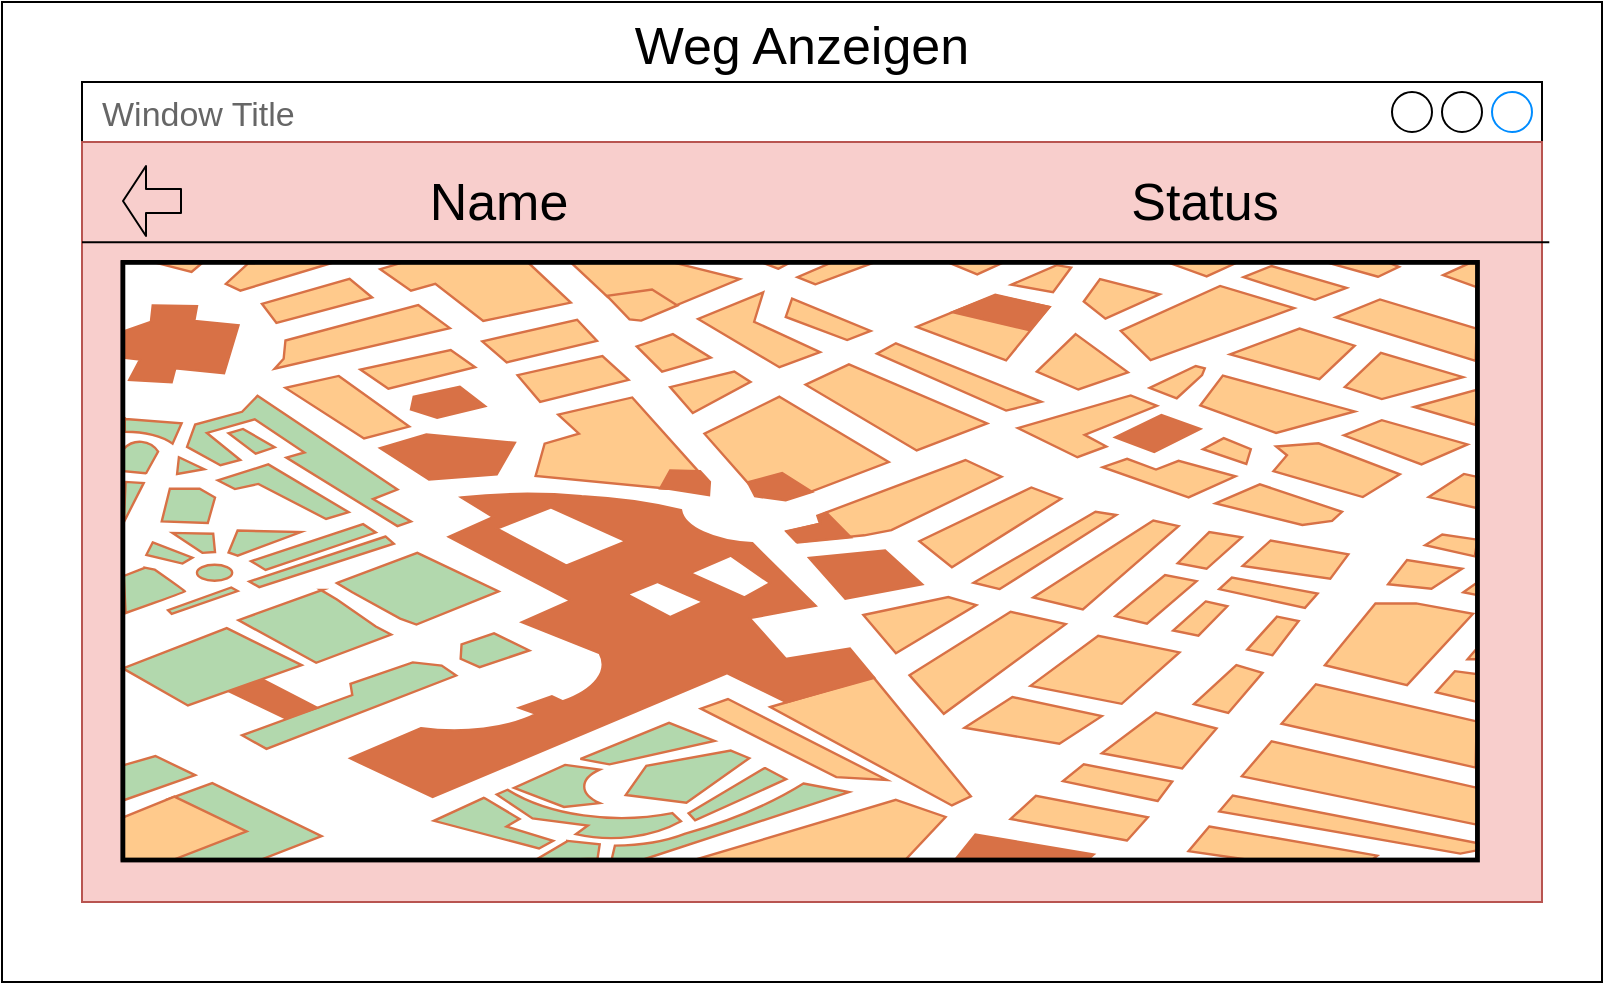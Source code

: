 <mxfile version="12.4.2" type="device" pages="1"><diagram id="fyl7f--0lKQERdKWTB61" name="Page-1"><mxGraphModel dx="989" dy="730" grid="1" gridSize="10" guides="1" tooltips="1" connect="1" arrows="1" fold="1" page="1" pageScale="1" pageWidth="827" pageHeight="1169" math="0" shadow="0"><root><mxCell id="0"/><mxCell id="1" parent="0"/><mxCell id="G3NLvGDDHsX3e7-RlaB2-2" value="Weg Anzeigen" style="rounded=0;whiteSpace=wrap;html=1;fontSize=26;verticalAlign=top;" vertex="1" parent="1"><mxGeometry x="120" y="160" width="800" height="490" as="geometry"/></mxCell><mxCell id="G3NLvGDDHsX3e7-RlaB2-3" value="Window Title" style="strokeWidth=1;shadow=0;dashed=0;align=center;html=1;shape=mxgraph.mockup.containers.window;align=left;verticalAlign=top;spacingLeft=8;strokeColor2=#008cff;strokeColor3=#c4c4c4;fontColor=#666666;mainText=;fontSize=17;labelBackgroundColor=none;" vertex="1" parent="1"><mxGeometry x="160" y="200" width="730" height="410" as="geometry"/></mxCell><mxCell id="G3NLvGDDHsX3e7-RlaB2-4" value="" style="rounded=0;whiteSpace=wrap;html=1;fillColor=#f8cecc;strokeColor=#b85450;" vertex="1" parent="1"><mxGeometry x="160" y="230" width="730" height="380" as="geometry"/></mxCell><mxCell id="G3NLvGDDHsX3e7-RlaB2-5" value="Name" style="text;html=1;strokeColor=none;fillColor=none;align=center;verticalAlign=middle;whiteSpace=wrap;rounded=0;fontSize=26;" vertex="1" parent="1"><mxGeometry x="300" y="250" width="137" height="20" as="geometry"/></mxCell><mxCell id="G3NLvGDDHsX3e7-RlaB2-6" value="" style="endArrow=none;html=1;fontSize=26;exitX=0;exitY=0.132;exitDx=0;exitDy=0;exitPerimeter=0;entryX=1.005;entryY=0.132;entryDx=0;entryDy=0;entryPerimeter=0;" edge="1" parent="1" source="G3NLvGDDHsX3e7-RlaB2-4" target="G3NLvGDDHsX3e7-RlaB2-4"><mxGeometry width="50" height="50" relative="1" as="geometry"><mxPoint x="190" y="330" as="sourcePoint"/><mxPoint x="240" y="280" as="targetPoint"/></mxGeometry></mxCell><mxCell id="G3NLvGDDHsX3e7-RlaB2-7" value="Status" style="text;html=1;strokeColor=none;fillColor=none;align=center;verticalAlign=middle;whiteSpace=wrap;rounded=0;fontSize=26;" vertex="1" parent="1"><mxGeometry x="653" y="250" width="137" height="20" as="geometry"/></mxCell><mxCell id="G3NLvGDDHsX3e7-RlaB2-8" value="" style="shape=flexArrow;endArrow=classic;html=1;endWidth=22;endSize=3.5;width=12;" edge="1" parent="1"><mxGeometry width="50" height="50" relative="1" as="geometry"><mxPoint x="210" y="259.5" as="sourcePoint"/><mxPoint x="180" y="259.5" as="targetPoint"/></mxGeometry></mxCell><mxCell id="G3NLvGDDHsX3e7-RlaB2-9" value="" style="verticalLabelPosition=bottom;shadow=0;dashed=0;align=center;html=1;verticalAlign=top;strokeWidth=1;shape=mxgraph.mockup.misc.map;" vertex="1" parent="1"><mxGeometry x="180" y="290" width="680" height="300" as="geometry"/></mxCell></root></mxGraphModel></diagram></mxfile>
